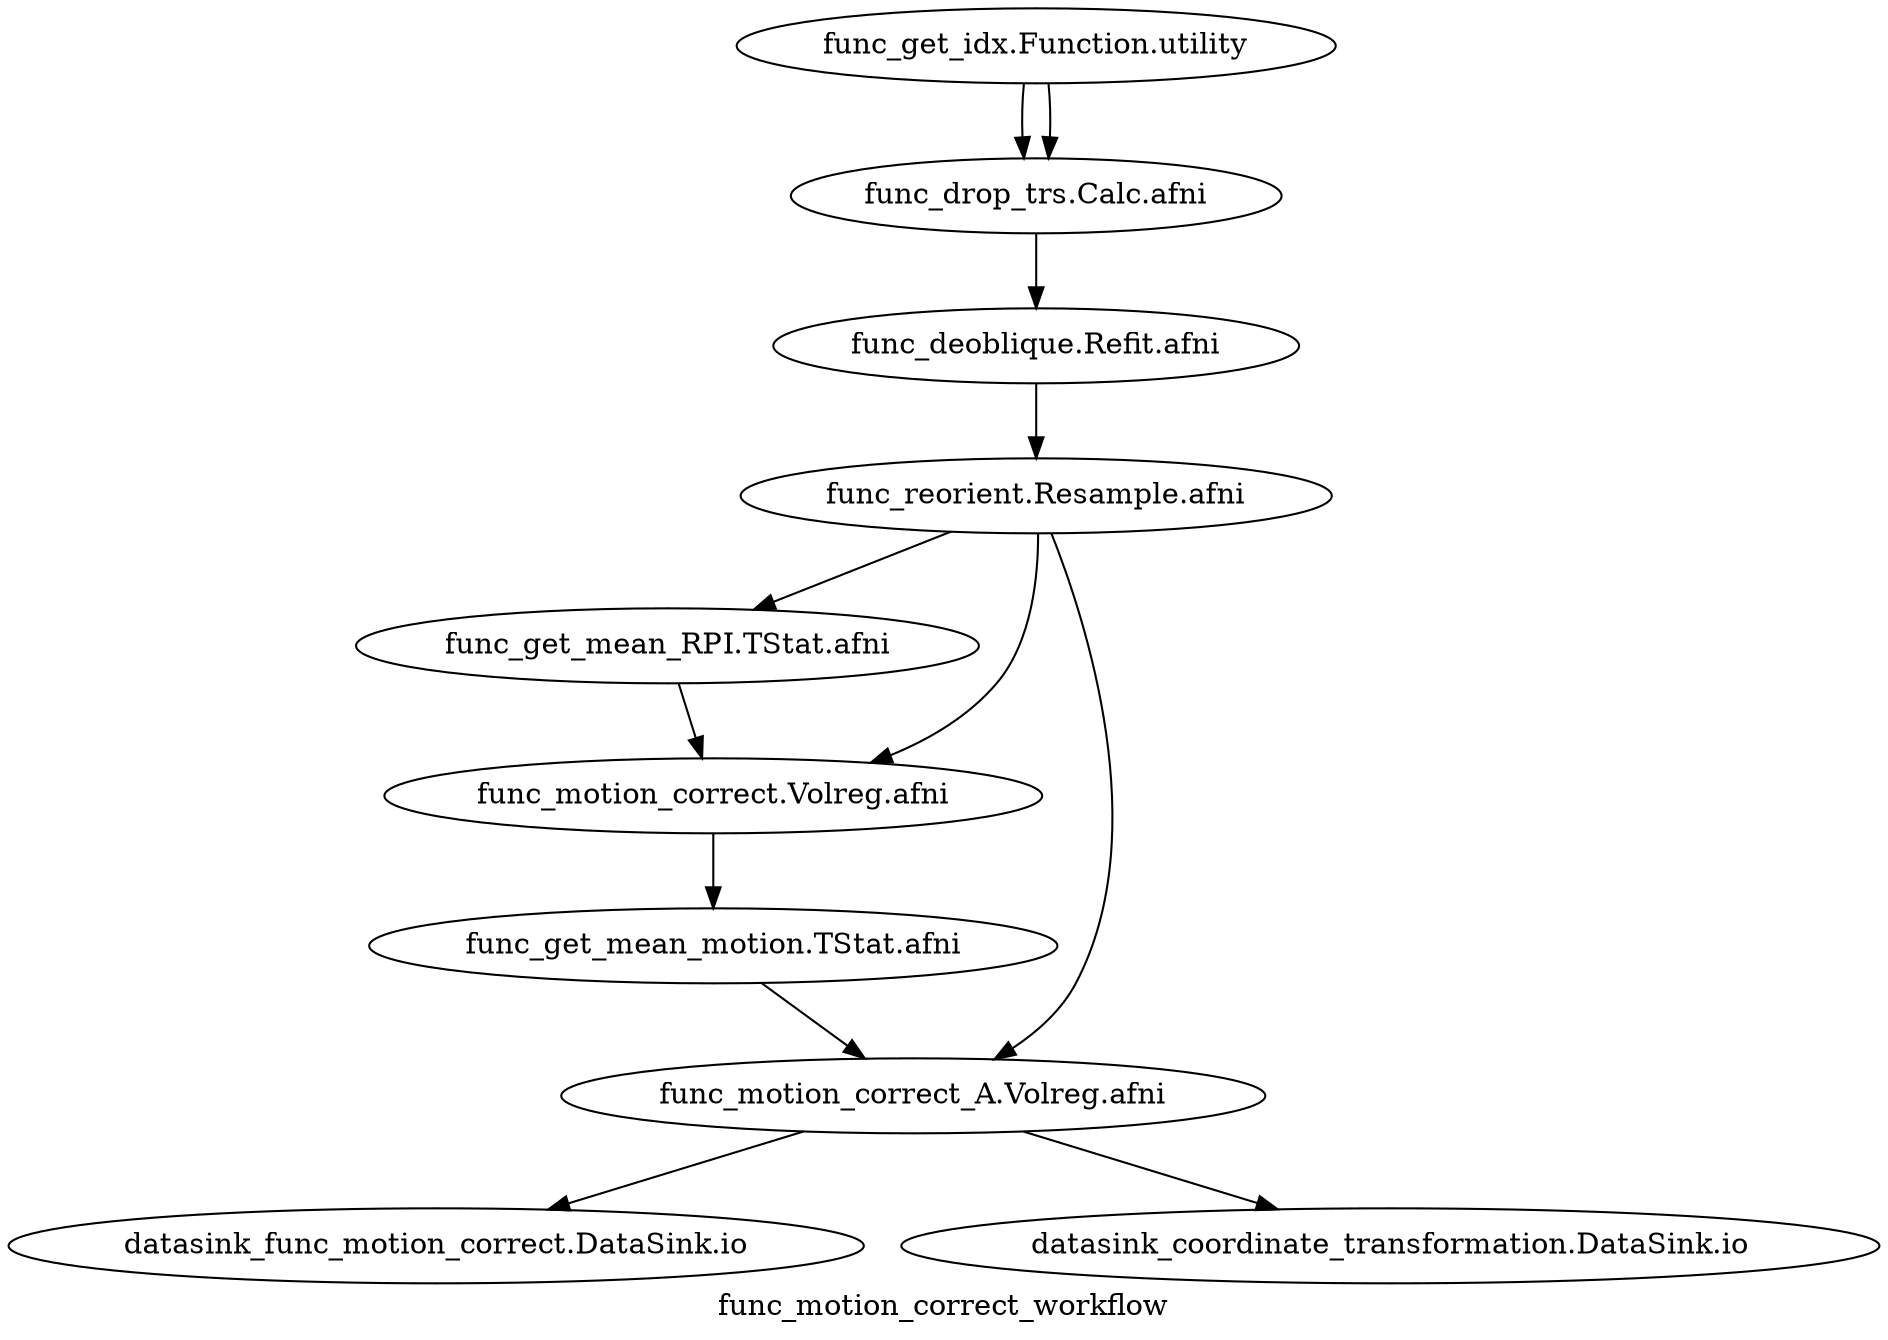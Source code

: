 digraph func_motion_correct_workflow{
  label="func_motion_correct_workflow";
  func_motion_correct_workflow_func_get_idx[label="func_get_idx.Function.utility"];
  func_motion_correct_workflow_func_drop_trs[label="func_drop_trs.Calc.afni"];
  func_motion_correct_workflow_func_deoblique[label="func_deoblique.Refit.afni"];
  func_motion_correct_workflow_func_reorient[label="func_reorient.Resample.afni"];
  func_motion_correct_workflow_func_get_mean_RPI[label="func_get_mean_RPI.TStat.afni"];
  func_motion_correct_workflow_func_motion_correct[label="func_motion_correct.Volreg.afni"];
  func_motion_correct_workflow_func_get_mean_motion[label="func_get_mean_motion.TStat.afni"];
  func_motion_correct_workflow_func_motion_correct_A[label="func_motion_correct_A.Volreg.afni"];
  func_motion_correct_workflow_datasink_func_motion_correct[label="datasink_func_motion_correct.DataSink.io"];
  func_motion_correct_workflow_datasink_coordinate_transformation[label="datasink_coordinate_transformation.DataSink.io"];
  func_motion_correct_workflow_func_get_idx -> func_motion_correct_workflow_func_drop_trs;
  func_motion_correct_workflow_func_get_idx -> func_motion_correct_workflow_func_drop_trs;
  func_motion_correct_workflow_func_drop_trs -> func_motion_correct_workflow_func_deoblique;
  func_motion_correct_workflow_func_deoblique -> func_motion_correct_workflow_func_reorient;
  func_motion_correct_workflow_func_reorient -> func_motion_correct_workflow_func_get_mean_RPI;
  func_motion_correct_workflow_func_reorient -> func_motion_correct_workflow_func_motion_correct;
  func_motion_correct_workflow_func_reorient -> func_motion_correct_workflow_func_motion_correct_A;
  func_motion_correct_workflow_func_get_mean_RPI -> func_motion_correct_workflow_func_motion_correct;
  func_motion_correct_workflow_func_motion_correct -> func_motion_correct_workflow_func_get_mean_motion;
  func_motion_correct_workflow_func_get_mean_motion -> func_motion_correct_workflow_func_motion_correct_A;
  func_motion_correct_workflow_func_motion_correct_A -> func_motion_correct_workflow_datasink_func_motion_correct;
  func_motion_correct_workflow_func_motion_correct_A -> func_motion_correct_workflow_datasink_coordinate_transformation;
}